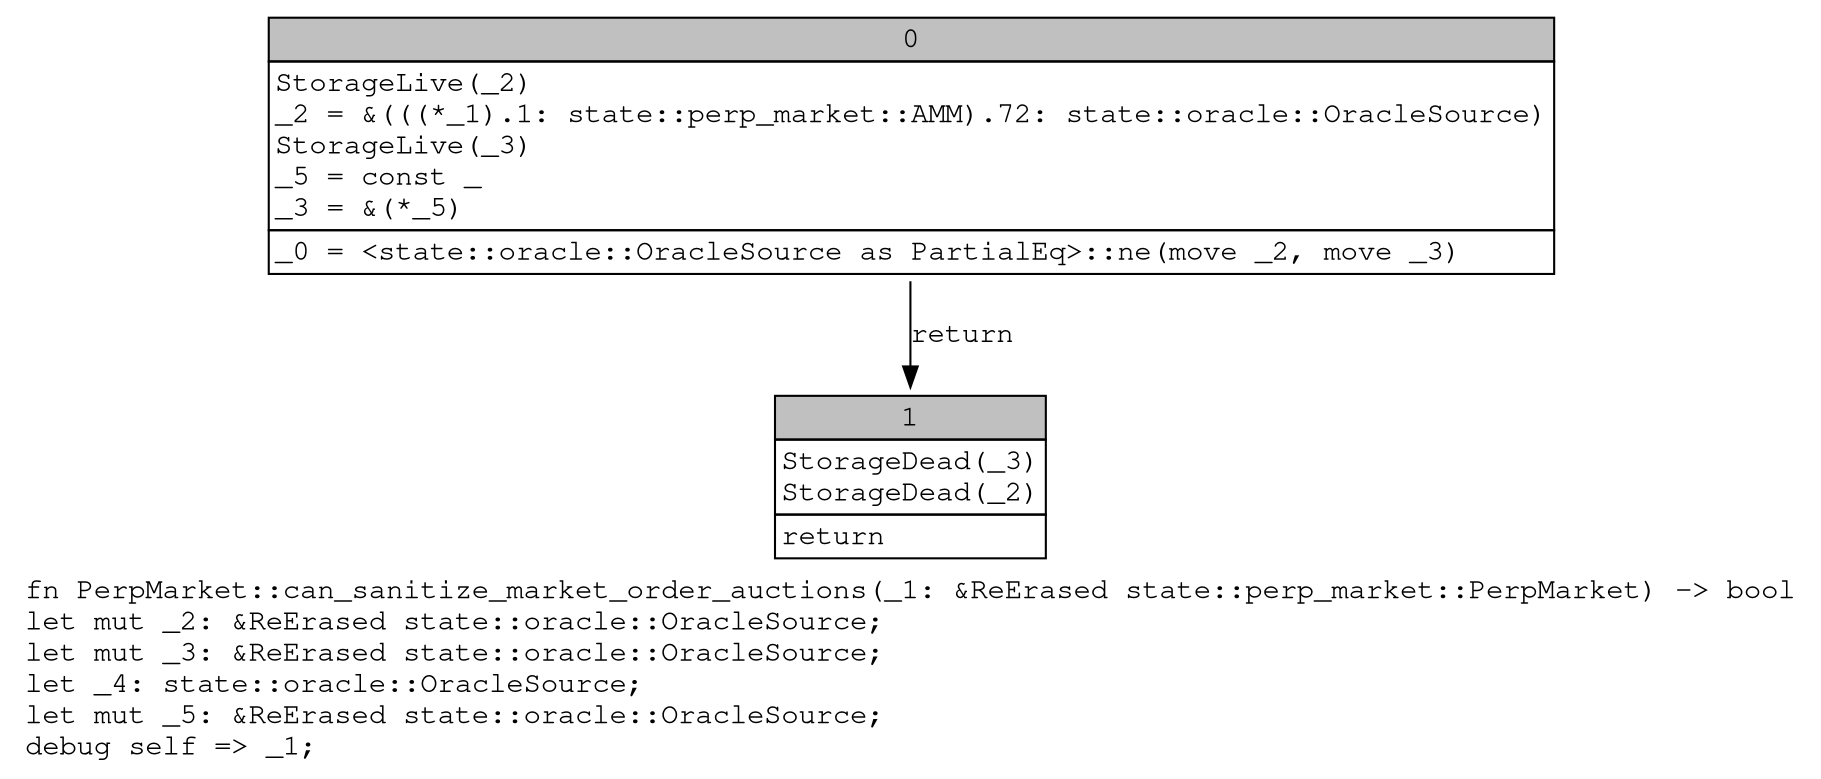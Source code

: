digraph Mir_0_3806 {
    graph [fontname="Courier, monospace"];
    node [fontname="Courier, monospace"];
    edge [fontname="Courier, monospace"];
    label=<fn PerpMarket::can_sanitize_market_order_auctions(_1: &amp;ReErased state::perp_market::PerpMarket) -&gt; bool<br align="left"/>let mut _2: &amp;ReErased state::oracle::OracleSource;<br align="left"/>let mut _3: &amp;ReErased state::oracle::OracleSource;<br align="left"/>let _4: state::oracle::OracleSource;<br align="left"/>let mut _5: &amp;ReErased state::oracle::OracleSource;<br align="left"/>debug self =&gt; _1;<br align="left"/>>;
    bb0__0_3806 [shape="none", label=<<table border="0" cellborder="1" cellspacing="0"><tr><td bgcolor="gray" align="center" colspan="1">0</td></tr><tr><td align="left" balign="left">StorageLive(_2)<br/>_2 = &amp;(((*_1).1: state::perp_market::AMM).72: state::oracle::OracleSource)<br/>StorageLive(_3)<br/>_5 = const _<br/>_3 = &amp;(*_5)<br/></td></tr><tr><td align="left">_0 = &lt;state::oracle::OracleSource as PartialEq&gt;::ne(move _2, move _3)</td></tr></table>>];
    bb1__0_3806 [shape="none", label=<<table border="0" cellborder="1" cellspacing="0"><tr><td bgcolor="gray" align="center" colspan="1">1</td></tr><tr><td align="left" balign="left">StorageDead(_3)<br/>StorageDead(_2)<br/></td></tr><tr><td align="left">return</td></tr></table>>];
    bb0__0_3806 -> bb1__0_3806 [label="return"];
}
